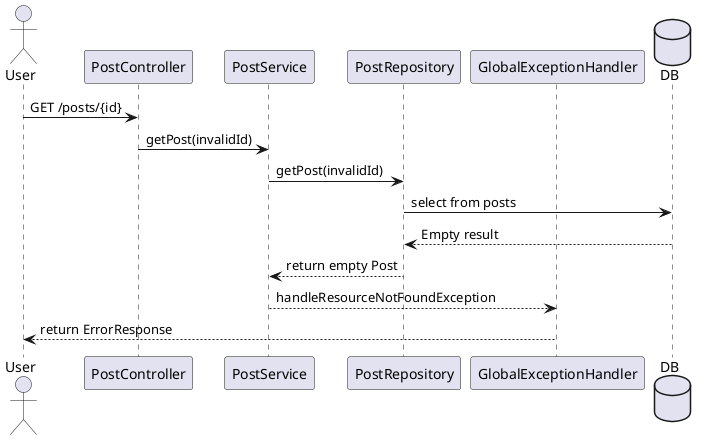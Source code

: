 @startuml
actor User
participant "PostController" as PC
participant "PostService" as PS
participant "PostRepository" as PR
participant "GlobalExceptionHandler" as GE
database DB

User -> PC : GET /posts/{id}
PC -> PS : getPost(invalidId)
PS -> PR : getPost(invalidId)
PR -> DB : select from posts
DB --> PR : Empty result
PR --> PS : return empty Post
PS --> GE : handleResourceNotFoundException
GE --> User : return ErrorResponse
@enduml